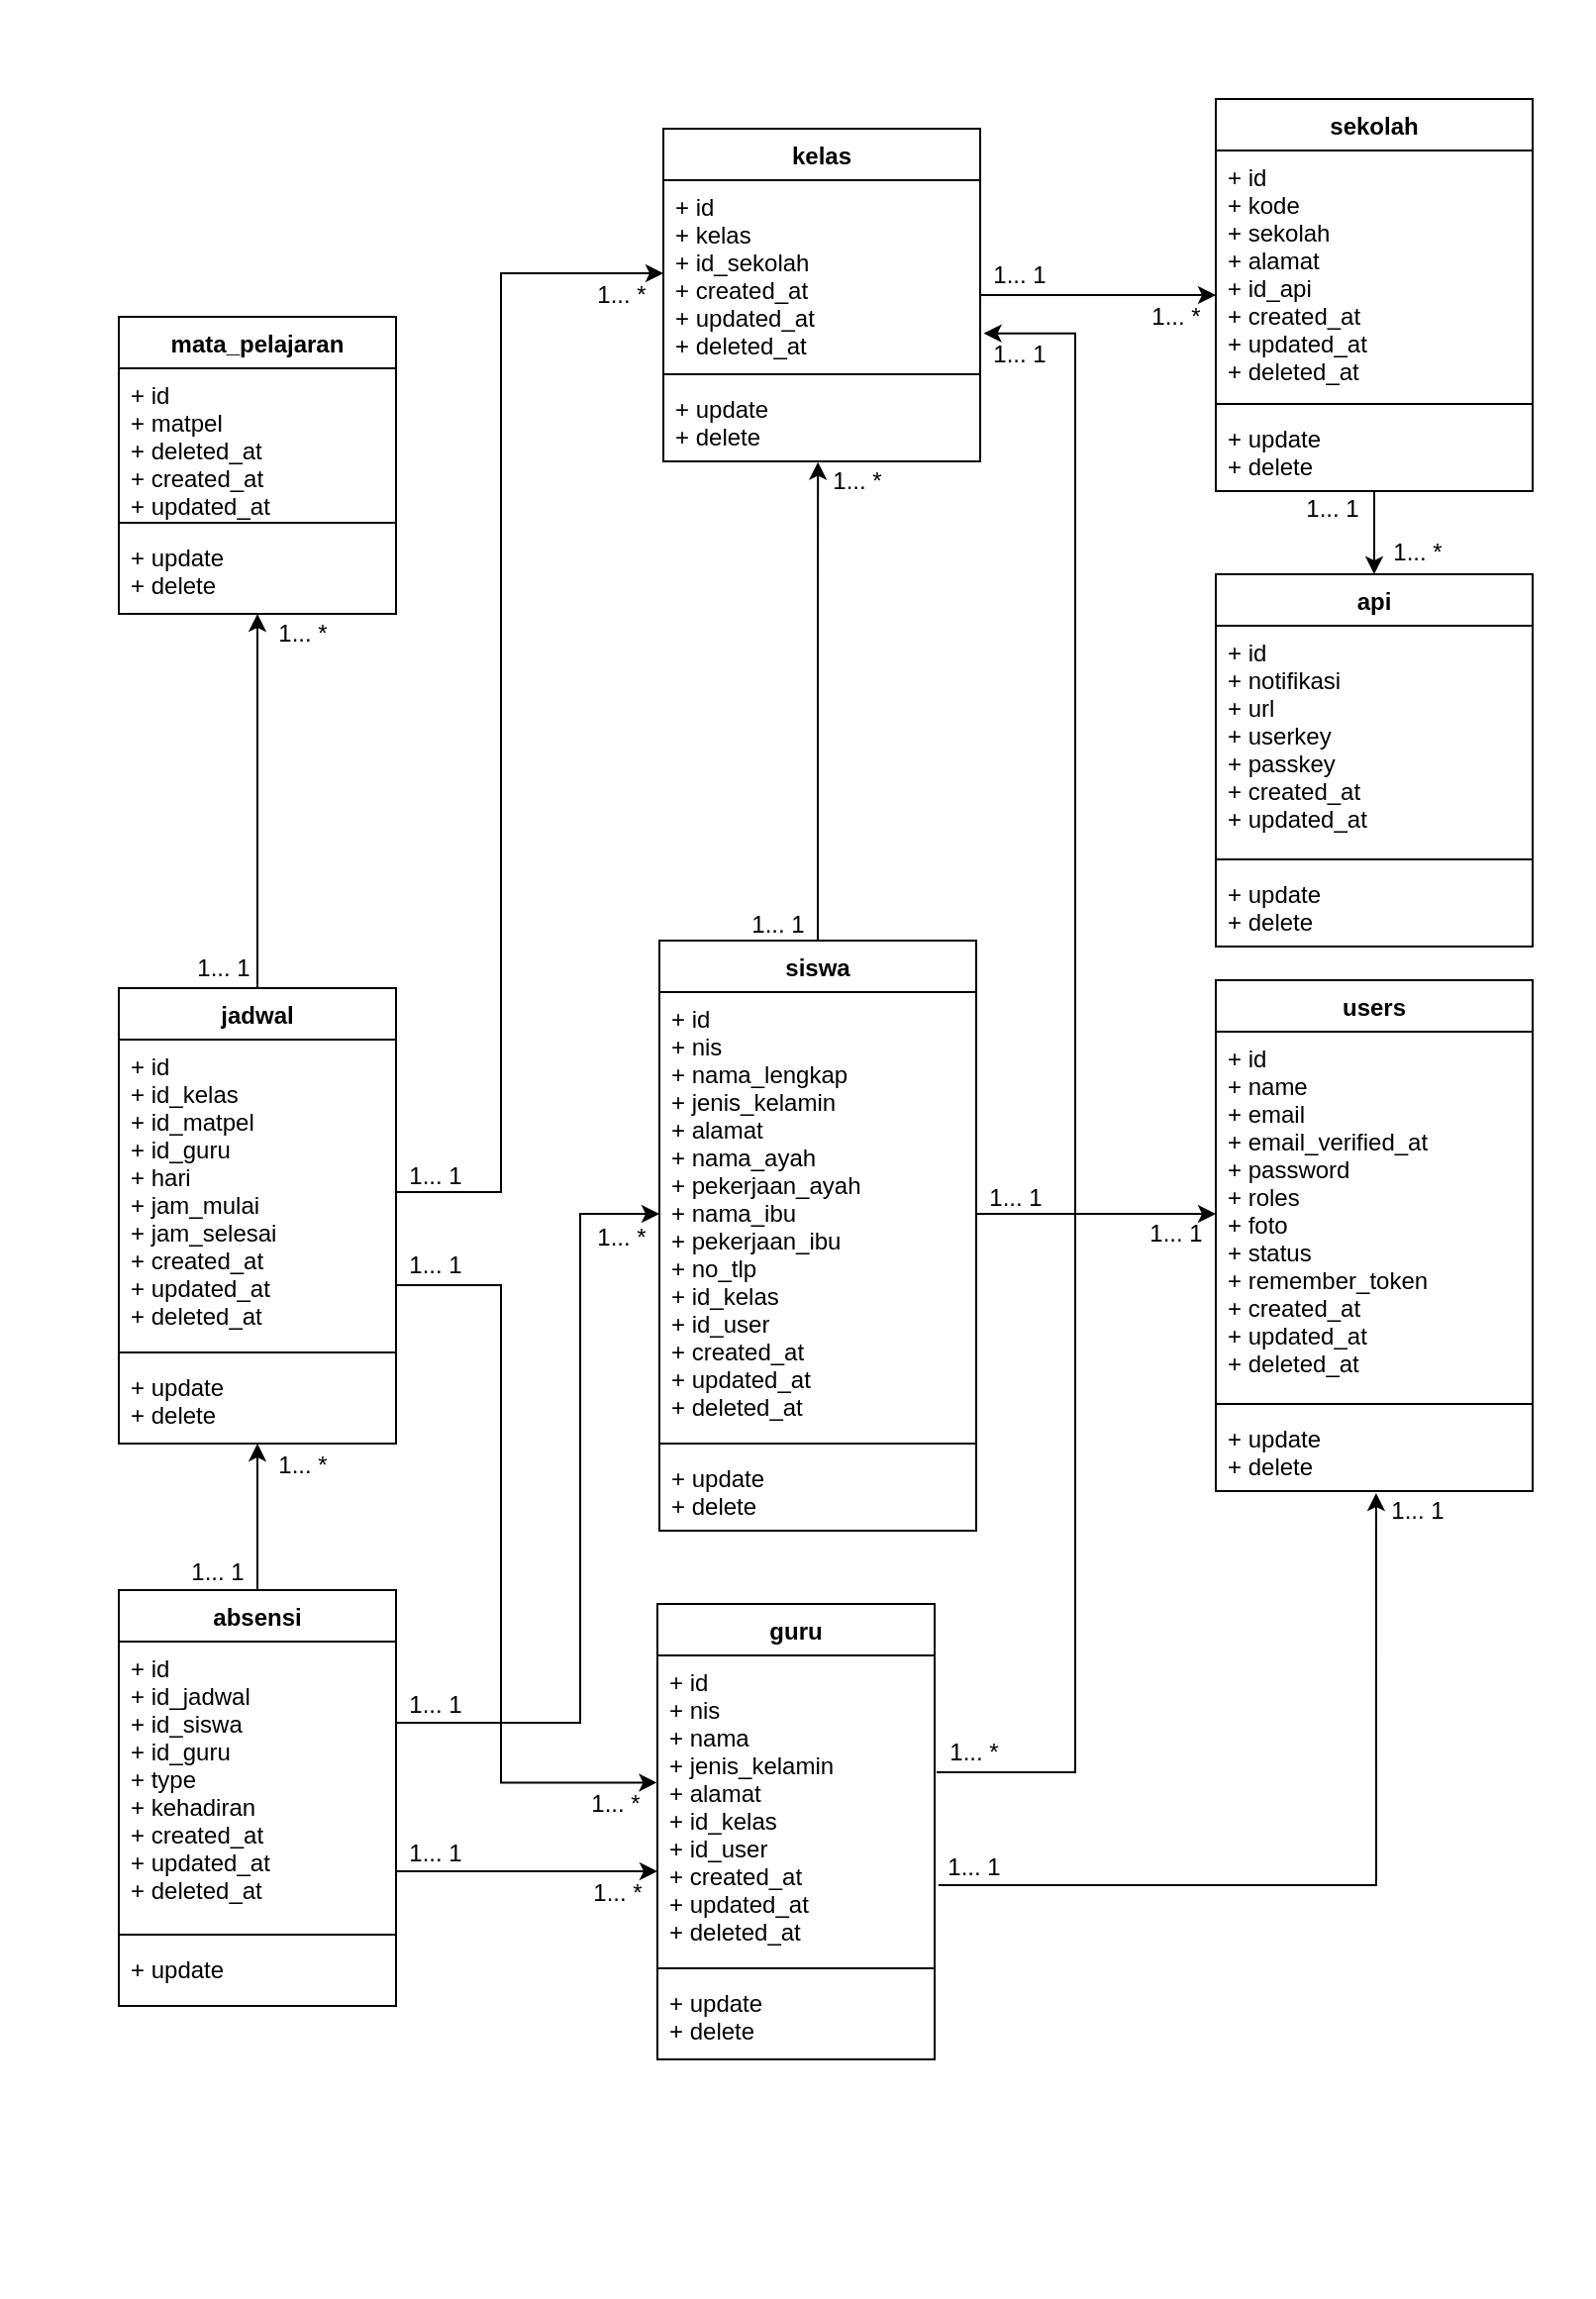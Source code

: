 <mxfile version="18.0.6" type="device"><diagram id="27mD9-Q3pYBX4gFFnrZY" name="Page-1"><mxGraphModel dx="1447" dy="722" grid="1" gridSize="10" guides="1" tooltips="1" connect="1" arrows="1" fold="1" page="1" pageScale="1" pageWidth="827" pageHeight="1169" math="0" shadow="0"><root><mxCell id="0"/><mxCell id="1" parent="0"/><mxCell id="YhwFqqTtSiGSPie70MSF-19" value="" style="edgeStyle=orthogonalEdgeStyle;rounded=0;orthogonalLoop=1;jettySize=auto;html=1;startArrow=classic;startFill=1;endArrow=none;endFill=0;" parent="1" source="e64zVv4T8qI5gEvesWaj-1" target="YhwFqqTtSiGSPie70MSF-15" edge="1"><mxGeometry relative="1" as="geometry"/></mxCell><mxCell id="YhwFqqTtSiGSPie70MSF-24" value="" style="edgeStyle=orthogonalEdgeStyle;rounded=0;orthogonalLoop=1;jettySize=auto;html=1;" parent="1" source="e64zVv4T8qI5gEvesWaj-1" target="YhwFqqTtSiGSPie70MSF-20" edge="1"><mxGeometry relative="1" as="geometry"/></mxCell><mxCell id="YhwFqqTtSiGSPie70MSF-29" value="" style="edgeStyle=orthogonalEdgeStyle;rounded=0;orthogonalLoop=1;jettySize=auto;html=1;entryX=-0.002;entryY=0.417;entryDx=0;entryDy=0;entryPerimeter=0;" parent="1" source="e64zVv4T8qI5gEvesWaj-2" target="YhwFqqTtSiGSPie70MSF-26" edge="1"><mxGeometry relative="1" as="geometry"><Array as="points"><mxPoint x="263" y="649"/><mxPoint x="263" y="900"/></Array><mxPoint x="223" y="649" as="sourcePoint"/><mxPoint x="341" y="900" as="targetPoint"/></mxGeometry></mxCell><mxCell id="e64zVv4T8qI5gEvesWaj-1" value="jadwal" style="swimlane;fontStyle=1;align=center;verticalAlign=top;childLayout=stackLayout;horizontal=1;startSize=26;horizontalStack=0;resizeParent=1;resizeParentMax=0;resizeLast=0;collapsible=1;marginBottom=0;" parent="1" vertex="1"><mxGeometry x="70" y="499" width="140" height="230" as="geometry"><mxRectangle x="100" y="80" width="60" height="26" as="alternateBounds"/></mxGeometry></mxCell><mxCell id="e64zVv4T8qI5gEvesWaj-2" value="+ id&#10;+ id_kelas&#10;+ id_matpel&#10;+ id_guru&#10;+ hari&#10;+ jam_mulai&#10;+ jam_selesai&#10;+ created_at&#10;+ updated_at&#10;+ deleted_at " style="text;strokeColor=none;fillColor=none;align=left;verticalAlign=top;spacingLeft=4;spacingRight=4;overflow=hidden;rotatable=0;points=[[0,0.5],[1,0.5]];portConstraint=eastwest;" parent="e64zVv4T8qI5gEvesWaj-1" vertex="1"><mxGeometry y="26" width="140" height="154" as="geometry"/></mxCell><mxCell id="e64zVv4T8qI5gEvesWaj-3" value="" style="line;strokeWidth=1;fillColor=none;align=left;verticalAlign=middle;spacingTop=-1;spacingLeft=3;spacingRight=3;rotatable=0;labelPosition=right;points=[];portConstraint=eastwest;" parent="e64zVv4T8qI5gEvesWaj-1" vertex="1"><mxGeometry y="180" width="140" height="8" as="geometry"/></mxCell><mxCell id="e64zVv4T8qI5gEvesWaj-4" value="+ update&#10;+ delete" style="text;strokeColor=none;fillColor=none;align=left;verticalAlign=top;spacingLeft=4;spacingRight=4;overflow=hidden;rotatable=0;points=[[0,0.5],[1,0.5]];portConstraint=eastwest;" parent="e64zVv4T8qI5gEvesWaj-1" vertex="1"><mxGeometry y="188" width="140" height="42" as="geometry"/></mxCell><mxCell id="YhwFqqTtSiGSPie70MSF-8" value="" style="edgeStyle=orthogonalEdgeStyle;rounded=0;orthogonalLoop=1;jettySize=auto;html=1;" parent="1" source="e64zVv4T8qI5gEvesWaj-6" target="YhwFqqTtSiGSPie70MSF-5" edge="1"><mxGeometry relative="1" as="geometry"/></mxCell><mxCell id="e64zVv4T8qI5gEvesWaj-5" value="siswa" style="swimlane;fontStyle=1;align=center;verticalAlign=top;childLayout=stackLayout;horizontal=1;startSize=26;horizontalStack=0;resizeParent=1;resizeParentMax=0;resizeLast=0;collapsible=1;marginBottom=0;" parent="1" vertex="1"><mxGeometry x="343" y="475" width="160" height="298" as="geometry"/></mxCell><mxCell id="e64zVv4T8qI5gEvesWaj-6" value="+ id&#10;+ nis&#10;+ nama_lengkap&#10;+ jenis_kelamin&#10;+ alamat&#10;+ nama_ayah&#10;+ pekerjaan_ayah&#10;+ nama_ibu&#10;+ pekerjaan_ibu&#10;+ no_tlp&#10;+ id_kelas&#10;+ id_user&#10;+ created_at&#10;+ updated_at&#10;+ deleted_at&#10;" style="text;strokeColor=none;fillColor=none;align=left;verticalAlign=top;spacingLeft=4;spacingRight=4;overflow=hidden;rotatable=0;points=[[0,0.5],[1,0.5]];portConstraint=eastwest;" parent="e64zVv4T8qI5gEvesWaj-5" vertex="1"><mxGeometry y="26" width="160" height="224" as="geometry"/></mxCell><mxCell id="e64zVv4T8qI5gEvesWaj-7" value="" style="line;strokeWidth=1;fillColor=none;align=left;verticalAlign=middle;spacingTop=-1;spacingLeft=3;spacingRight=3;rotatable=0;labelPosition=right;points=[];portConstraint=eastwest;" parent="e64zVv4T8qI5gEvesWaj-5" vertex="1"><mxGeometry y="250" width="160" height="8" as="geometry"/></mxCell><mxCell id="e64zVv4T8qI5gEvesWaj-8" value="+ update&#10;+ delete" style="text;strokeColor=none;fillColor=none;align=left;verticalAlign=top;spacingLeft=4;spacingRight=4;overflow=hidden;rotatable=0;points=[[0,0.5],[1,0.5]];portConstraint=eastwest;" parent="e64zVv4T8qI5gEvesWaj-5" vertex="1"><mxGeometry y="258" width="160" height="40" as="geometry"/></mxCell><mxCell id="e64zVv4T8qI5gEvesWaj-49" value="1... 1" style="text;html=1;strokeColor=none;fillColor=none;align=center;verticalAlign=middle;whiteSpace=wrap;rounded=0;" parent="1" vertex="1"><mxGeometry x="103" y="480" width="40" height="17" as="geometry"/></mxCell><mxCell id="e64zVv4T8qI5gEvesWaj-50" value="1... *" style="text;html=1;strokeColor=none;fillColor=none;align=center;verticalAlign=middle;whiteSpace=wrap;rounded=0;" parent="1" vertex="1"><mxGeometry x="143" y="310" width="40" height="20" as="geometry"/></mxCell><mxCell id="YhwFqqTtSiGSPie70MSF-4" value="users" style="swimlane;fontStyle=1;align=center;verticalAlign=top;childLayout=stackLayout;horizontal=1;startSize=26;horizontalStack=0;resizeParent=1;resizeParentMax=0;resizeLast=0;collapsible=1;marginBottom=0;" parent="1" vertex="1"><mxGeometry x="624" y="495" width="160" height="258" as="geometry"/></mxCell><mxCell id="YhwFqqTtSiGSPie70MSF-5" value="+ id&#10;+ name&#10;+ email&#10;+ email_verified_at&#10;+ password&#10;+ roles&#10;+ foto&#10;+ status&#10;+ remember_token&#10;+ created_at&#10;+ updated_at&#10;+ deleted_at&#10;" style="text;strokeColor=none;fillColor=none;align=left;verticalAlign=top;spacingLeft=4;spacingRight=4;overflow=hidden;rotatable=0;points=[[0,0.5],[1,0.5]];portConstraint=eastwest;" parent="YhwFqqTtSiGSPie70MSF-4" vertex="1"><mxGeometry y="26" width="160" height="184" as="geometry"/></mxCell><mxCell id="YhwFqqTtSiGSPie70MSF-6" value="" style="line;strokeWidth=1;fillColor=none;align=left;verticalAlign=middle;spacingTop=-1;spacingLeft=3;spacingRight=3;rotatable=0;labelPosition=right;points=[];portConstraint=eastwest;" parent="YhwFqqTtSiGSPie70MSF-4" vertex="1"><mxGeometry y="210" width="160" height="8" as="geometry"/></mxCell><mxCell id="YhwFqqTtSiGSPie70MSF-7" value="+ update&#10;+ delete" style="text;strokeColor=none;fillColor=none;align=left;verticalAlign=top;spacingLeft=4;spacingRight=4;overflow=hidden;rotatable=0;points=[[0,0.5],[1,0.5]];portConstraint=eastwest;" parent="YhwFqqTtSiGSPie70MSF-4" vertex="1"><mxGeometry y="218" width="160" height="40" as="geometry"/></mxCell><mxCell id="YhwFqqTtSiGSPie70MSF-38" value="" style="edgeStyle=orthogonalEdgeStyle;rounded=0;orthogonalLoop=1;jettySize=auto;html=1;" parent="1" source="YhwFqqTtSiGSPie70MSF-9" target="YhwFqqTtSiGSPie70MSF-34" edge="1"><mxGeometry relative="1" as="geometry"/></mxCell><mxCell id="YhwFqqTtSiGSPie70MSF-9" value="kelas" style="swimlane;fontStyle=1;align=center;verticalAlign=top;childLayout=stackLayout;horizontal=1;startSize=26;horizontalStack=0;resizeParent=1;resizeParentMax=0;resizeLast=0;collapsible=1;marginBottom=0;" parent="1" vertex="1"><mxGeometry x="345" y="65" width="160" height="168" as="geometry"/></mxCell><mxCell id="YhwFqqTtSiGSPie70MSF-10" value="+ id&#10;+ kelas&#10;+ id_sekolah&#10;+ created_at&#10;+ updated_at&#10;+ deleted_at&#10;" style="text;strokeColor=none;fillColor=none;align=left;verticalAlign=top;spacingLeft=4;spacingRight=4;overflow=hidden;rotatable=0;points=[[0,0.5],[1,0.5]];portConstraint=eastwest;" parent="YhwFqqTtSiGSPie70MSF-9" vertex="1"><mxGeometry y="26" width="160" height="94" as="geometry"/></mxCell><mxCell id="YhwFqqTtSiGSPie70MSF-11" value="" style="line;strokeWidth=1;fillColor=none;align=left;verticalAlign=middle;spacingTop=-1;spacingLeft=3;spacingRight=3;rotatable=0;labelPosition=right;points=[];portConstraint=eastwest;" parent="YhwFqqTtSiGSPie70MSF-9" vertex="1"><mxGeometry y="120" width="160" height="8" as="geometry"/></mxCell><mxCell id="YhwFqqTtSiGSPie70MSF-12" value="+ update&#10;+ delete" style="text;strokeColor=none;fillColor=none;align=left;verticalAlign=top;spacingLeft=4;spacingRight=4;overflow=hidden;rotatable=0;points=[[0,0.5],[1,0.5]];portConstraint=eastwest;" parent="YhwFqqTtSiGSPie70MSF-9" vertex="1"><mxGeometry y="128" width="160" height="40" as="geometry"/></mxCell><mxCell id="YhwFqqTtSiGSPie70MSF-15" value="absensi" style="swimlane;fontStyle=1;align=center;verticalAlign=top;childLayout=stackLayout;horizontal=1;startSize=26;horizontalStack=0;resizeParent=1;resizeParentMax=0;resizeLast=0;collapsible=1;marginBottom=0;" parent="1" vertex="1"><mxGeometry x="70" y="803" width="140" height="210" as="geometry"><mxRectangle x="100" y="80" width="60" height="26" as="alternateBounds"/></mxGeometry></mxCell><mxCell id="YhwFqqTtSiGSPie70MSF-16" value="+ id&#10;+ id_jadwal&#10;+ id_siswa&#10;+ id_guru&#10;+ type&#10;+ kehadiran&#10;+ created_at&#10;+ updated_at&#10;+ deleted_at" style="text;strokeColor=none;fillColor=none;align=left;verticalAlign=top;spacingLeft=4;spacingRight=4;overflow=hidden;rotatable=0;points=[[0,0.5],[1,0.5]];portConstraint=eastwest;" parent="YhwFqqTtSiGSPie70MSF-15" vertex="1"><mxGeometry y="26" width="140" height="144" as="geometry"/></mxCell><mxCell id="YhwFqqTtSiGSPie70MSF-17" value="" style="line;strokeWidth=1;fillColor=none;align=left;verticalAlign=middle;spacingTop=-1;spacingLeft=3;spacingRight=3;rotatable=0;labelPosition=right;points=[];portConstraint=eastwest;" parent="YhwFqqTtSiGSPie70MSF-15" vertex="1"><mxGeometry y="170" width="140" height="8" as="geometry"/></mxCell><mxCell id="YhwFqqTtSiGSPie70MSF-18" value="+ update" style="text;strokeColor=none;fillColor=none;align=left;verticalAlign=top;spacingLeft=4;spacingRight=4;overflow=hidden;rotatable=0;points=[[0,0.5],[1,0.5]];portConstraint=eastwest;" parent="YhwFqqTtSiGSPie70MSF-15" vertex="1"><mxGeometry y="178" width="140" height="32" as="geometry"/></mxCell><mxCell id="YhwFqqTtSiGSPie70MSF-20" value="mata_pelajaran" style="swimlane;fontStyle=1;align=center;verticalAlign=top;childLayout=stackLayout;horizontal=1;startSize=26;horizontalStack=0;resizeParent=1;resizeParentMax=0;resizeLast=0;collapsible=1;marginBottom=0;" parent="1" vertex="1"><mxGeometry x="70" y="160" width="140" height="150" as="geometry"><mxRectangle x="100" y="80" width="60" height="26" as="alternateBounds"/></mxGeometry></mxCell><mxCell id="YhwFqqTtSiGSPie70MSF-21" value="+ id&#10;+ matpel&#10;+ deleted_at&#10;+ created_at&#10;+ updated_at&#10;" style="text;strokeColor=none;fillColor=none;align=left;verticalAlign=top;spacingLeft=4;spacingRight=4;overflow=hidden;rotatable=0;points=[[0,0.5],[1,0.5]];portConstraint=eastwest;" parent="YhwFqqTtSiGSPie70MSF-20" vertex="1"><mxGeometry y="26" width="140" height="74" as="geometry"/></mxCell><mxCell id="YhwFqqTtSiGSPie70MSF-22" value="" style="line;strokeWidth=1;fillColor=none;align=left;verticalAlign=middle;spacingTop=-1;spacingLeft=3;spacingRight=3;rotatable=0;labelPosition=right;points=[];portConstraint=eastwest;" parent="YhwFqqTtSiGSPie70MSF-20" vertex="1"><mxGeometry y="100" width="140" height="8" as="geometry"/></mxCell><mxCell id="YhwFqqTtSiGSPie70MSF-23" value="+ update&#10;+ delete" style="text;strokeColor=none;fillColor=none;align=left;verticalAlign=top;spacingLeft=4;spacingRight=4;overflow=hidden;rotatable=0;points=[[0,0.5],[1,0.5]];portConstraint=eastwest;" parent="YhwFqqTtSiGSPie70MSF-20" vertex="1"><mxGeometry y="108" width="140" height="42" as="geometry"/></mxCell><mxCell id="YhwFqqTtSiGSPie70MSF-25" value="guru" style="swimlane;fontStyle=1;align=center;verticalAlign=top;childLayout=stackLayout;horizontal=1;startSize=26;horizontalStack=0;resizeParent=1;resizeParentMax=0;resizeLast=0;collapsible=1;marginBottom=0;" parent="1" vertex="1"><mxGeometry x="342" y="810" width="140" height="230" as="geometry"><mxRectangle x="100" y="80" width="60" height="26" as="alternateBounds"/></mxGeometry></mxCell><mxCell id="YhwFqqTtSiGSPie70MSF-26" value="+ id&#10;+ nis&#10;+ nama&#10;+ jenis_kelamin&#10;+ alamat&#10;+ id_kelas&#10;+ id_user&#10;+ created_at&#10;+ updated_at&#10;+ deleted_at&#10;" style="text;strokeColor=none;fillColor=none;align=left;verticalAlign=top;spacingLeft=4;spacingRight=4;overflow=hidden;rotatable=0;points=[[0,0.5],[1,0.5]];portConstraint=eastwest;" parent="YhwFqqTtSiGSPie70MSF-25" vertex="1"><mxGeometry y="26" width="140" height="154" as="geometry"/></mxCell><mxCell id="YhwFqqTtSiGSPie70MSF-27" value="" style="line;strokeWidth=1;fillColor=none;align=left;verticalAlign=middle;spacingTop=-1;spacingLeft=3;spacingRight=3;rotatable=0;labelPosition=right;points=[];portConstraint=eastwest;" parent="YhwFqqTtSiGSPie70MSF-25" vertex="1"><mxGeometry y="180" width="140" height="8" as="geometry"/></mxCell><mxCell id="YhwFqqTtSiGSPie70MSF-28" value="+ update&#10;+ delete" style="text;strokeColor=none;fillColor=none;align=left;verticalAlign=top;spacingLeft=4;spacingRight=4;overflow=hidden;rotatable=0;points=[[0,0.5],[1,0.5]];portConstraint=eastwest;" parent="YhwFqqTtSiGSPie70MSF-25" vertex="1"><mxGeometry y="188" width="140" height="42" as="geometry"/></mxCell><mxCell id="YhwFqqTtSiGSPie70MSF-43" value="" style="edgeStyle=orthogonalEdgeStyle;rounded=0;orthogonalLoop=1;jettySize=auto;html=1;" parent="1" source="YhwFqqTtSiGSPie70MSF-34" target="YhwFqqTtSiGSPie70MSF-39" edge="1"><mxGeometry relative="1" as="geometry"/></mxCell><mxCell id="YhwFqqTtSiGSPie70MSF-34" value="sekolah" style="swimlane;fontStyle=1;align=center;verticalAlign=top;childLayout=stackLayout;horizontal=1;startSize=26;horizontalStack=0;resizeParent=1;resizeParentMax=0;resizeLast=0;collapsible=1;marginBottom=0;" parent="1" vertex="1"><mxGeometry x="624" y="50" width="160" height="198" as="geometry"/></mxCell><mxCell id="YhwFqqTtSiGSPie70MSF-35" value="+ id&#10;+ kode&#10;+ sekolah&#10;+ alamat&#10;+ id_api&#10;+ created_at&#10;+ updated_at&#10;+ deleted_at&#10;" style="text;strokeColor=none;fillColor=none;align=left;verticalAlign=top;spacingLeft=4;spacingRight=4;overflow=hidden;rotatable=0;points=[[0,0.5],[1,0.5]];portConstraint=eastwest;" parent="YhwFqqTtSiGSPie70MSF-34" vertex="1"><mxGeometry y="26" width="160" height="124" as="geometry"/></mxCell><mxCell id="YhwFqqTtSiGSPie70MSF-36" value="" style="line;strokeWidth=1;fillColor=none;align=left;verticalAlign=middle;spacingTop=-1;spacingLeft=3;spacingRight=3;rotatable=0;labelPosition=right;points=[];portConstraint=eastwest;" parent="YhwFqqTtSiGSPie70MSF-34" vertex="1"><mxGeometry y="150" width="160" height="8" as="geometry"/></mxCell><mxCell id="YhwFqqTtSiGSPie70MSF-37" value="+ update&#10;+ delete" style="text;strokeColor=none;fillColor=none;align=left;verticalAlign=top;spacingLeft=4;spacingRight=4;overflow=hidden;rotatable=0;points=[[0,0.5],[1,0.5]];portConstraint=eastwest;" parent="YhwFqqTtSiGSPie70MSF-34" vertex="1"><mxGeometry y="158" width="160" height="40" as="geometry"/></mxCell><mxCell id="YhwFqqTtSiGSPie70MSF-39" value="api" style="swimlane;fontStyle=1;align=center;verticalAlign=top;childLayout=stackLayout;horizontal=1;startSize=26;horizontalStack=0;resizeParent=1;resizeParentMax=0;resizeLast=0;collapsible=1;marginBottom=0;" parent="1" vertex="1"><mxGeometry x="624" y="290" width="160" height="188" as="geometry"/></mxCell><mxCell id="YhwFqqTtSiGSPie70MSF-40" value="+ id&#10;+ notifikasi&#10;+ url&#10;+ userkey&#10;+ passkey&#10;+ created_at&#10;+ updated_at" style="text;strokeColor=none;fillColor=none;align=left;verticalAlign=top;spacingLeft=4;spacingRight=4;overflow=hidden;rotatable=0;points=[[0,0.5],[1,0.5]];portConstraint=eastwest;" parent="YhwFqqTtSiGSPie70MSF-39" vertex="1"><mxGeometry y="26" width="160" height="114" as="geometry"/></mxCell><mxCell id="YhwFqqTtSiGSPie70MSF-41" value="" style="line;strokeWidth=1;fillColor=none;align=left;verticalAlign=middle;spacingTop=-1;spacingLeft=3;spacingRight=3;rotatable=0;labelPosition=right;points=[];portConstraint=eastwest;" parent="YhwFqqTtSiGSPie70MSF-39" vertex="1"><mxGeometry y="140" width="160" height="8" as="geometry"/></mxCell><mxCell id="YhwFqqTtSiGSPie70MSF-42" value="+ update&#10;+ delete" style="text;strokeColor=none;fillColor=none;align=left;verticalAlign=top;spacingLeft=4;spacingRight=4;overflow=hidden;rotatable=0;points=[[0,0.5],[1,0.5]];portConstraint=eastwest;" parent="YhwFqqTtSiGSPie70MSF-39" vertex="1"><mxGeometry y="148" width="160" height="40" as="geometry"/></mxCell><mxCell id="YhwFqqTtSiGSPie70MSF-56" value="" style="edgeStyle=orthogonalEdgeStyle;rounded=0;orthogonalLoop=1;jettySize=auto;html=1;entryX=0;entryY=0.5;entryDx=0;entryDy=0;exitX=1;exitY=0.5;exitDx=0;exitDy=0;" parent="1" source="e64zVv4T8qI5gEvesWaj-2" target="YhwFqqTtSiGSPie70MSF-10" edge="1"><mxGeometry relative="1" as="geometry"><mxPoint x="150" y="503" as="sourcePoint"/><mxPoint x="150" y="423" as="targetPoint"/><Array as="points"><mxPoint x="263" y="602"/><mxPoint x="263" y="138"/></Array></mxGeometry></mxCell><mxCell id="gl_t5ciZzvd6D5qYHHqg-1" value="" style="edgeStyle=orthogonalEdgeStyle;rounded=0;orthogonalLoop=1;jettySize=auto;html=1;exitX=1.014;exitY=0.753;exitDx=0;exitDy=0;entryX=0.506;entryY=1.025;entryDx=0;entryDy=0;entryPerimeter=0;exitPerimeter=0;" parent="1" source="YhwFqqTtSiGSPie70MSF-26" target="YhwFqqTtSiGSPie70MSF-7" edge="1"><mxGeometry relative="1" as="geometry"><mxPoint x="512" y="623" as="sourcePoint"/><mxPoint x="634" y="623" as="targetPoint"/></mxGeometry></mxCell><mxCell id="gl_t5ciZzvd6D5qYHHqg-4" style="edgeStyle=orthogonalEdgeStyle;rounded=0;orthogonalLoop=1;jettySize=auto;html=1;exitX=0.5;exitY=0;exitDx=0;exitDy=0;entryX=0.488;entryY=1.008;entryDx=0;entryDy=0;entryPerimeter=0;" parent="1" source="e64zVv4T8qI5gEvesWaj-5" target="YhwFqqTtSiGSPie70MSF-12" edge="1"><mxGeometry relative="1" as="geometry"><Array as="points"/></mxGeometry></mxCell><mxCell id="MPAEzm78UIieqOtgWLVW-1" value="" style="edgeStyle=orthogonalEdgeStyle;rounded=0;orthogonalLoop=1;jettySize=auto;html=1;entryX=0;entryY=0.5;entryDx=0;entryDy=0;startArrow=none;" edge="1" parent="1" source="MPAEzm78UIieqOtgWLVW-20"><mxGeometry relative="1" as="geometry"><Array as="points"><mxPoint x="210" y="945"/></Array><mxPoint x="210" y="945" as="sourcePoint"/><mxPoint x="342.0" y="945" as="targetPoint"/></mxGeometry></mxCell><mxCell id="MPAEzm78UIieqOtgWLVW-2" value="" style="edgeStyle=orthogonalEdgeStyle;rounded=0;orthogonalLoop=1;jettySize=auto;html=1;entryX=0;entryY=0.5;entryDx=0;entryDy=0;" edge="1" parent="1" target="e64zVv4T8qI5gEvesWaj-6"><mxGeometry relative="1" as="geometry"><Array as="points"><mxPoint x="303" y="870"/><mxPoint x="303" y="613"/></Array><mxPoint x="210" y="870" as="sourcePoint"/><mxPoint x="342" y="870" as="targetPoint"/></mxGeometry></mxCell><mxCell id="MPAEzm78UIieqOtgWLVW-3" value="" style="edgeStyle=orthogonalEdgeStyle;rounded=0;orthogonalLoop=1;jettySize=auto;html=1;exitX=1.007;exitY=0.383;exitDx=0;exitDy=0;entryX=1.011;entryY=0.823;entryDx=0;entryDy=0;entryPerimeter=0;exitPerimeter=0;" edge="1" parent="1" source="YhwFqqTtSiGSPie70MSF-26" target="YhwFqqTtSiGSPie70MSF-10"><mxGeometry relative="1" as="geometry"><mxPoint x="482" y="869" as="sourcePoint"/><mxPoint x="563" y="310" as="targetPoint"/><Array as="points"><mxPoint x="553" y="895"/><mxPoint x="553" y="168"/></Array></mxGeometry></mxCell><mxCell id="MPAEzm78UIieqOtgWLVW-4" value="1... 1" style="text;html=1;strokeColor=none;fillColor=none;align=center;verticalAlign=middle;whiteSpace=wrap;rounded=0;" vertex="1" parent="1"><mxGeometry x="210" y="585" width="40" height="17" as="geometry"/></mxCell><mxCell id="MPAEzm78UIieqOtgWLVW-5" value="1... *" style="text;html=1;strokeColor=none;fillColor=none;align=center;verticalAlign=middle;whiteSpace=wrap;rounded=0;" vertex="1" parent="1"><mxGeometry x="304" y="139" width="40" height="20" as="geometry"/></mxCell><mxCell id="MPAEzm78UIieqOtgWLVW-6" value="1... *" style="text;html=1;strokeColor=none;fillColor=none;align=center;verticalAlign=middle;whiteSpace=wrap;rounded=0;" vertex="1" parent="1"><mxGeometry x="423" y="233" width="40" height="20" as="geometry"/></mxCell><mxCell id="MPAEzm78UIieqOtgWLVW-8" value="1... 1" style="text;html=1;strokeColor=none;fillColor=none;align=center;verticalAlign=middle;whiteSpace=wrap;rounded=0;" vertex="1" parent="1"><mxGeometry x="383" y="458" width="40" height="17" as="geometry"/></mxCell><mxCell id="MPAEzm78UIieqOtgWLVW-9" value="1... 1" style="text;html=1;strokeColor=none;fillColor=none;align=center;verticalAlign=middle;whiteSpace=wrap;rounded=0;" vertex="1" parent="1"><mxGeometry x="210" y="630.5" width="40" height="17" as="geometry"/></mxCell><mxCell id="MPAEzm78UIieqOtgWLVW-11" value="1... 1" style="text;html=1;strokeColor=none;fillColor=none;align=center;verticalAlign=middle;whiteSpace=wrap;rounded=0;" vertex="1" parent="1"><mxGeometry x="503" y="596" width="40" height="17" as="geometry"/></mxCell><mxCell id="MPAEzm78UIieqOtgWLVW-12" value="1... 1" style="text;html=1;strokeColor=none;fillColor=none;align=center;verticalAlign=middle;whiteSpace=wrap;rounded=0;" vertex="1" parent="1"><mxGeometry x="482" y="934" width="40" height="17" as="geometry"/></mxCell><mxCell id="MPAEzm78UIieqOtgWLVW-13" value="1... 1" style="text;html=1;strokeColor=none;fillColor=none;align=center;verticalAlign=middle;whiteSpace=wrap;rounded=0;" vertex="1" parent="1"><mxGeometry x="505" y="170" width="40" height="17" as="geometry"/></mxCell><mxCell id="MPAEzm78UIieqOtgWLVW-14" value="1... 1" style="text;html=1;strokeColor=none;fillColor=none;align=center;verticalAlign=middle;whiteSpace=wrap;rounded=0;" vertex="1" parent="1"><mxGeometry x="505" y="130" width="40" height="17" as="geometry"/></mxCell><mxCell id="MPAEzm78UIieqOtgWLVW-15" value="1... 1" style="text;html=1;strokeColor=none;fillColor=none;align=center;verticalAlign=middle;whiteSpace=wrap;rounded=0;" vertex="1" parent="1"><mxGeometry x="663" y="248" width="40" height="17" as="geometry"/></mxCell><mxCell id="MPAEzm78UIieqOtgWLVW-16" value="1... *" style="text;html=1;strokeColor=none;fillColor=none;align=center;verticalAlign=middle;whiteSpace=wrap;rounded=0;" vertex="1" parent="1"><mxGeometry x="706" y="269" width="40" height="20" as="geometry"/></mxCell><mxCell id="MPAEzm78UIieqOtgWLVW-17" value="1... *" style="text;html=1;strokeColor=none;fillColor=none;align=center;verticalAlign=middle;whiteSpace=wrap;rounded=0;" vertex="1" parent="1"><mxGeometry x="584" y="150" width="40" height="20" as="geometry"/></mxCell><mxCell id="MPAEzm78UIieqOtgWLVW-18" value="1... *" style="text;html=1;strokeColor=none;fillColor=none;align=center;verticalAlign=middle;whiteSpace=wrap;rounded=0;" vertex="1" parent="1"><mxGeometry x="482" y="875" width="40" height="20" as="geometry"/></mxCell><mxCell id="MPAEzm78UIieqOtgWLVW-19" value="1... *" style="text;html=1;strokeColor=none;fillColor=none;align=center;verticalAlign=middle;whiteSpace=wrap;rounded=0;" vertex="1" parent="1"><mxGeometry x="302" y="946" width="40" height="20" as="geometry"/></mxCell><mxCell id="MPAEzm78UIieqOtgWLVW-20" value="1... 1" style="text;html=1;strokeColor=none;fillColor=none;align=center;verticalAlign=middle;whiteSpace=wrap;rounded=0;" vertex="1" parent="1"><mxGeometry x="210" y="927" width="40" height="17" as="geometry"/></mxCell><mxCell id="MPAEzm78UIieqOtgWLVW-21" value="" style="edgeStyle=orthogonalEdgeStyle;rounded=0;orthogonalLoop=1;jettySize=auto;html=1;entryX=0;entryY=0.5;entryDx=0;entryDy=0;endArrow=none;" edge="1" parent="1" target="MPAEzm78UIieqOtgWLVW-20"><mxGeometry relative="1" as="geometry"><Array as="points"/><mxPoint x="210" y="945" as="sourcePoint"/><mxPoint x="342" y="945" as="targetPoint"/></mxGeometry></mxCell><mxCell id="MPAEzm78UIieqOtgWLVW-22" value="1... *" style="text;html=1;strokeColor=none;fillColor=none;align=center;verticalAlign=middle;whiteSpace=wrap;rounded=0;" vertex="1" parent="1"><mxGeometry x="301" y="901" width="40" height="20" as="geometry"/></mxCell><mxCell id="MPAEzm78UIieqOtgWLVW-23" value="1... *" style="text;html=1;strokeColor=none;fillColor=none;align=center;verticalAlign=middle;whiteSpace=wrap;rounded=0;" vertex="1" parent="1"><mxGeometry x="304" y="615" width="40" height="20" as="geometry"/></mxCell><mxCell id="MPAEzm78UIieqOtgWLVW-24" value="1... 1" style="text;html=1;strokeColor=none;fillColor=none;align=center;verticalAlign=middle;whiteSpace=wrap;rounded=0;" vertex="1" parent="1"><mxGeometry x="210" y="852" width="40" height="17" as="geometry"/></mxCell><mxCell id="MPAEzm78UIieqOtgWLVW-25" value="1... 1" style="text;html=1;strokeColor=none;fillColor=none;align=center;verticalAlign=middle;whiteSpace=wrap;rounded=0;" vertex="1" parent="1"><mxGeometry x="584" y="614" width="40" height="17" as="geometry"/></mxCell><mxCell id="MPAEzm78UIieqOtgWLVW-26" value="1... 1" style="text;html=1;strokeColor=none;fillColor=none;align=center;verticalAlign=middle;whiteSpace=wrap;rounded=0;" vertex="1" parent="1"><mxGeometry x="706" y="754" width="40" height="17" as="geometry"/></mxCell><mxCell id="MPAEzm78UIieqOtgWLVW-27" value="1... *" style="text;html=1;strokeColor=none;fillColor=none;align=center;verticalAlign=middle;whiteSpace=wrap;rounded=0;" vertex="1" parent="1"><mxGeometry x="143" y="730" width="40" height="20" as="geometry"/></mxCell><mxCell id="MPAEzm78UIieqOtgWLVW-28" value="1... 1" style="text;html=1;strokeColor=none;fillColor=none;align=center;verticalAlign=middle;whiteSpace=wrap;rounded=0;" vertex="1" parent="1"><mxGeometry x="100" y="785" width="40" height="17" as="geometry"/></mxCell><mxCell id="MPAEzm78UIieqOtgWLVW-29" value="&amp;nbsp;" style="text;html=1;align=center;verticalAlign=middle;resizable=0;points=[];autosize=1;strokeColor=none;fillColor=none;" vertex="1" parent="1"><mxGeometry x="794" y="1140" width="20" height="20" as="geometry"/></mxCell><mxCell id="MPAEzm78UIieqOtgWLVW-30" value="&amp;nbsp;" style="text;html=1;align=center;verticalAlign=middle;resizable=0;points=[];autosize=1;strokeColor=none;fillColor=none;" vertex="1" parent="1"><mxGeometry x="10" y="1140" width="20" height="20" as="geometry"/></mxCell><mxCell id="MPAEzm78UIieqOtgWLVW-31" value="&amp;nbsp;" style="text;html=1;align=center;verticalAlign=middle;resizable=0;points=[];autosize=1;strokeColor=none;fillColor=none;" vertex="1" parent="1"><mxGeometry x="795" width="20" height="20" as="geometry"/></mxCell><mxCell id="MPAEzm78UIieqOtgWLVW-32" value="&amp;nbsp;" style="text;html=1;align=center;verticalAlign=middle;resizable=0;points=[];autosize=1;strokeColor=none;fillColor=none;" vertex="1" parent="1"><mxGeometry x="10" width="20" height="20" as="geometry"/></mxCell></root></mxGraphModel></diagram></mxfile>